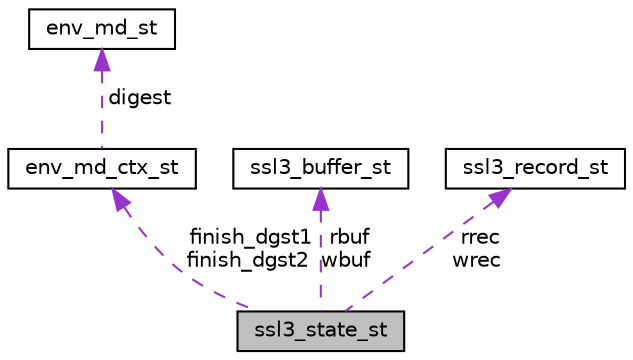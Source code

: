 digraph "ssl3_state_st"
{
 // LATEX_PDF_SIZE
  edge [fontname="Helvetica",fontsize="10",labelfontname="Helvetica",labelfontsize="10"];
  node [fontname="Helvetica",fontsize="10",shape=record];
  Node1 [label="ssl3_state_st",height=0.2,width=0.4,color="black", fillcolor="grey75", style="filled", fontcolor="black",tooltip=" "];
  Node2 -> Node1 [dir="back",color="darkorchid3",fontsize="10",style="dashed",label=" finish_dgst1\nfinish_dgst2" ,fontname="Helvetica"];
  Node2 [label="env_md_ctx_st",height=0.2,width=0.4,color="black", fillcolor="white", style="filled",URL="$evp_8h.html#structenv__md__ctx__st",tooltip=" "];
  Node3 -> Node2 [dir="back",color="darkorchid3",fontsize="10",style="dashed",label=" digest" ,fontname="Helvetica"];
  Node3 [label="env_md_st",height=0.2,width=0.4,color="black", fillcolor="white", style="filled",URL="$structenv__md__st.html",tooltip=" "];
  Node4 -> Node1 [dir="back",color="darkorchid3",fontsize="10",style="dashed",label=" rbuf\nwbuf" ,fontname="Helvetica"];
  Node4 [label="ssl3_buffer_st",height=0.2,width=0.4,color="black", fillcolor="white", style="filled",URL="$ssl3_8h.html#structssl3__buffer__st",tooltip=" "];
  Node5 -> Node1 [dir="back",color="darkorchid3",fontsize="10",style="dashed",label=" rrec\nwrec" ,fontname="Helvetica"];
  Node5 [label="ssl3_record_st",height=0.2,width=0.4,color="black", fillcolor="white", style="filled",URL="$ssl3_8h.html#structssl3__record__st",tooltip=" "];
}
